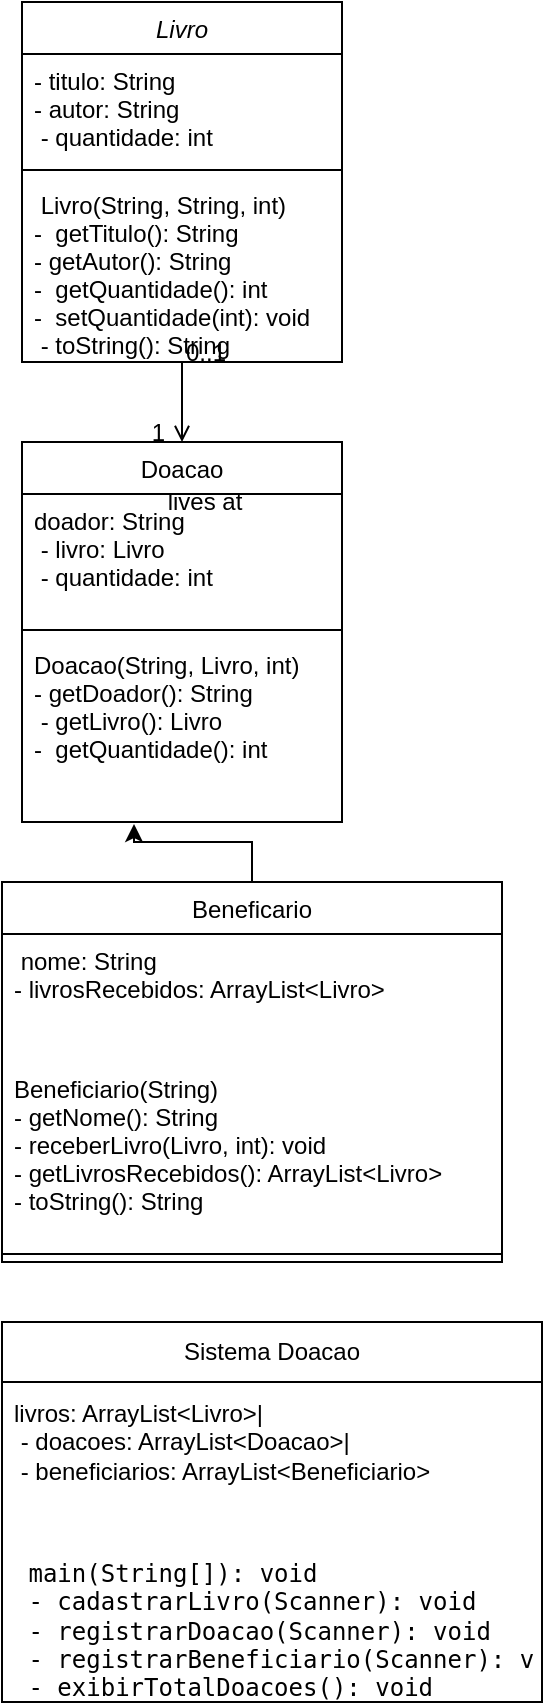 <mxfile version="24.5.5" type="github">
  <diagram id="C5RBs43oDa-KdzZeNtuy" name="Page-1">
    <mxGraphModel dx="839" dy="446" grid="1" gridSize="10" guides="1" tooltips="1" connect="1" arrows="1" fold="1" page="1" pageScale="1" pageWidth="827" pageHeight="1169" math="0" shadow="0">
      <root>
        <mxCell id="WIyWlLk6GJQsqaUBKTNV-0" />
        <mxCell id="WIyWlLk6GJQsqaUBKTNV-1" parent="WIyWlLk6GJQsqaUBKTNV-0" />
        <mxCell id="zkfFHV4jXpPFQw0GAbJ--0" value="Livro" style="swimlane;fontStyle=2;align=center;verticalAlign=top;childLayout=stackLayout;horizontal=1;startSize=26;horizontalStack=0;resizeParent=1;resizeLast=0;collapsible=1;marginBottom=0;rounded=0;shadow=0;strokeWidth=1;" parent="WIyWlLk6GJQsqaUBKTNV-1" vertex="1">
          <mxGeometry x="50" y="120" width="160" height="180" as="geometry">
            <mxRectangle x="230" y="140" width="160" height="26" as="alternateBounds" />
          </mxGeometry>
        </mxCell>
        <mxCell id="zkfFHV4jXpPFQw0GAbJ--2" value="- titulo: String&#xa;- autor: String &#xa; - quantidade: int" style="text;align=left;verticalAlign=top;spacingLeft=4;spacingRight=4;overflow=hidden;rotatable=0;points=[[0,0.5],[1,0.5]];portConstraint=eastwest;rounded=0;shadow=0;html=0;" parent="zkfFHV4jXpPFQw0GAbJ--0" vertex="1">
          <mxGeometry y="26" width="160" height="54" as="geometry" />
        </mxCell>
        <mxCell id="zkfFHV4jXpPFQw0GAbJ--4" value="" style="line;html=1;strokeWidth=1;align=left;verticalAlign=middle;spacingTop=-1;spacingLeft=3;spacingRight=3;rotatable=0;labelPosition=right;points=[];portConstraint=eastwest;" parent="zkfFHV4jXpPFQw0GAbJ--0" vertex="1">
          <mxGeometry y="80" width="160" height="8" as="geometry" />
        </mxCell>
        <mxCell id="zkfFHV4jXpPFQw0GAbJ--5" value=" Livro(String, String, int)&#xa;-  getTitulo(): String &#xa;- getAutor(): String &#xa;-  getQuantidade(): int &#xa;-  setQuantidade(int): void&#xa; - toString(): String" style="text;align=left;verticalAlign=top;spacingLeft=4;spacingRight=4;overflow=hidden;rotatable=0;points=[[0,0.5],[1,0.5]];portConstraint=eastwest;" parent="zkfFHV4jXpPFQw0GAbJ--0" vertex="1">
          <mxGeometry y="88" width="160" height="92" as="geometry" />
        </mxCell>
        <mxCell id="zkfFHV4jXpPFQw0GAbJ--6" value="Beneficario" style="swimlane;fontStyle=0;align=center;verticalAlign=top;childLayout=stackLayout;horizontal=1;startSize=26;horizontalStack=0;resizeParent=1;resizeLast=0;collapsible=1;marginBottom=0;rounded=0;shadow=0;strokeWidth=1;" parent="WIyWlLk6GJQsqaUBKTNV-1" vertex="1">
          <mxGeometry x="40" y="560" width="250" height="190" as="geometry">
            <mxRectangle x="130" y="380" width="160" height="26" as="alternateBounds" />
          </mxGeometry>
        </mxCell>
        <mxCell id="zkfFHV4jXpPFQw0GAbJ--7" value=" nome: String &#xa;- livrosRecebidos: ArrayList&lt;Livro&gt;" style="text;align=left;verticalAlign=top;spacingLeft=4;spacingRight=4;overflow=hidden;rotatable=0;points=[[0,0.5],[1,0.5]];portConstraint=eastwest;" parent="zkfFHV4jXpPFQw0GAbJ--6" vertex="1">
          <mxGeometry y="26" width="250" height="64" as="geometry" />
        </mxCell>
        <mxCell id="zkfFHV4jXpPFQw0GAbJ--11" value="Beneficiario(String) &#xa;- getNome(): String &#xa;- receberLivro(Livro, int): void &#xa;- getLivrosRecebidos(): ArrayList&lt;Livro&gt; &#xa;- toString(): String" style="text;align=left;verticalAlign=top;spacingLeft=4;spacingRight=4;overflow=hidden;rotatable=0;points=[[0,0.5],[1,0.5]];portConstraint=eastwest;" parent="zkfFHV4jXpPFQw0GAbJ--6" vertex="1">
          <mxGeometry y="90" width="250" height="92" as="geometry" />
        </mxCell>
        <mxCell id="zkfFHV4jXpPFQw0GAbJ--9" value="" style="line;html=1;strokeWidth=1;align=left;verticalAlign=middle;spacingTop=-1;spacingLeft=3;spacingRight=3;rotatable=0;labelPosition=right;points=[];portConstraint=eastwest;" parent="zkfFHV4jXpPFQw0GAbJ--6" vertex="1">
          <mxGeometry y="182" width="250" height="8" as="geometry" />
        </mxCell>
        <mxCell id="zkfFHV4jXpPFQw0GAbJ--17" value="Doacao" style="swimlane;fontStyle=0;align=center;verticalAlign=top;childLayout=stackLayout;horizontal=1;startSize=26;horizontalStack=0;resizeParent=1;resizeLast=0;collapsible=1;marginBottom=0;rounded=0;shadow=0;strokeWidth=1;" parent="WIyWlLk6GJQsqaUBKTNV-1" vertex="1">
          <mxGeometry x="50" y="340" width="160" height="190" as="geometry">
            <mxRectangle x="550" y="140" width="160" height="26" as="alternateBounds" />
          </mxGeometry>
        </mxCell>
        <mxCell id="zkfFHV4jXpPFQw0GAbJ--18" value=" doador: String&#xa; - livro: Livro &#xa; - quantidade: int" style="text;align=left;verticalAlign=top;spacingLeft=4;spacingRight=4;overflow=hidden;rotatable=0;points=[[0,0.5],[1,0.5]];portConstraint=eastwest;" parent="zkfFHV4jXpPFQw0GAbJ--17" vertex="1">
          <mxGeometry y="26" width="160" height="64" as="geometry" />
        </mxCell>
        <mxCell id="zkfFHV4jXpPFQw0GAbJ--23" value="" style="line;html=1;strokeWidth=1;align=left;verticalAlign=middle;spacingTop=-1;spacingLeft=3;spacingRight=3;rotatable=0;labelPosition=right;points=[];portConstraint=eastwest;" parent="zkfFHV4jXpPFQw0GAbJ--17" vertex="1">
          <mxGeometry y="90" width="160" height="8" as="geometry" />
        </mxCell>
        <mxCell id="zkfFHV4jXpPFQw0GAbJ--24" value="Doacao(String, Livro, int)&#xa;- getDoador(): String &#xa; - getLivro(): Livro &#xa;-  getQuantidade(): int   " style="text;align=left;verticalAlign=top;spacingLeft=4;spacingRight=4;overflow=hidden;rotatable=0;points=[[0,0.5],[1,0.5]];portConstraint=eastwest;" parent="zkfFHV4jXpPFQw0GAbJ--17" vertex="1">
          <mxGeometry y="98" width="160" height="92" as="geometry" />
        </mxCell>
        <mxCell id="zkfFHV4jXpPFQw0GAbJ--26" value="" style="endArrow=open;shadow=0;strokeWidth=1;rounded=0;curved=0;endFill=1;edgeStyle=elbowEdgeStyle;elbow=vertical;" parent="WIyWlLk6GJQsqaUBKTNV-1" source="zkfFHV4jXpPFQw0GAbJ--0" target="zkfFHV4jXpPFQw0GAbJ--17" edge="1">
          <mxGeometry x="0.5" y="41" relative="1" as="geometry">
            <mxPoint x="380" y="192" as="sourcePoint" />
            <mxPoint x="540" y="192" as="targetPoint" />
            <mxPoint x="-40" y="32" as="offset" />
          </mxGeometry>
        </mxCell>
        <mxCell id="zkfFHV4jXpPFQw0GAbJ--27" value="0..1" style="resizable=0;align=left;verticalAlign=bottom;labelBackgroundColor=none;fontSize=12;" parent="zkfFHV4jXpPFQw0GAbJ--26" connectable="0" vertex="1">
          <mxGeometry x="-1" relative="1" as="geometry">
            <mxPoint y="4" as="offset" />
          </mxGeometry>
        </mxCell>
        <mxCell id="zkfFHV4jXpPFQw0GAbJ--28" value="1" style="resizable=0;align=right;verticalAlign=bottom;labelBackgroundColor=none;fontSize=12;" parent="zkfFHV4jXpPFQw0GAbJ--26" connectable="0" vertex="1">
          <mxGeometry x="1" relative="1" as="geometry">
            <mxPoint x="-7" y="4" as="offset" />
          </mxGeometry>
        </mxCell>
        <mxCell id="zkfFHV4jXpPFQw0GAbJ--29" value="lives at" style="text;html=1;resizable=0;points=[];;align=center;verticalAlign=middle;labelBackgroundColor=none;rounded=0;shadow=0;strokeWidth=1;fontSize=12;" parent="zkfFHV4jXpPFQw0GAbJ--26" vertex="1" connectable="0">
          <mxGeometry x="0.5" y="49" relative="1" as="geometry">
            <mxPoint x="-38" y="40" as="offset" />
          </mxGeometry>
        </mxCell>
        <mxCell id="F-g1iZo4tE8lH147P08Y-6" value="Sistema Doacao" style="swimlane;fontStyle=0;childLayout=stackLayout;horizontal=1;startSize=30;horizontalStack=0;resizeParent=1;resizeParentMax=0;resizeLast=0;collapsible=1;marginBottom=0;whiteSpace=wrap;html=1;" vertex="1" parent="WIyWlLk6GJQsqaUBKTNV-1">
          <mxGeometry x="40" y="780" width="270" height="190" as="geometry" />
        </mxCell>
        <mxCell id="F-g1iZo4tE8lH147P08Y-9" value="livros: ArrayList&amp;lt;Livro&amp;gt;|&lt;br&gt;&amp;nbsp;- doacoes: ArrayList&amp;lt;Doacao&amp;gt;|&lt;br&gt;&amp;nbsp;- beneficiarios: ArrayList&amp;lt;Beneficiario&amp;gt;" style="text;strokeColor=none;fillColor=none;align=left;verticalAlign=middle;spacingLeft=4;spacingRight=4;overflow=hidden;points=[[0,0.5],[1,0.5]];portConstraint=eastwest;rotatable=0;whiteSpace=wrap;html=1;" vertex="1" parent="F-g1iZo4tE8lH147P08Y-6">
          <mxGeometry y="30" width="270" height="60" as="geometry" />
        </mxCell>
        <mxCell id="F-g1iZo4tE8lH147P08Y-7" value="&lt;div class=&quot;flex-1 overflow-hidden&quot;&gt;&lt;div class=&quot;react-scroll-to-bottom--css-uqhaa-79elbk h-full&quot;&gt;&lt;div class=&quot;react-scroll-to-bottom--css-uqhaa-1n7m0yu&quot;&gt;&lt;div class=&quot;flex flex-col text-sm md:pb-9&quot;&gt;&lt;div data-scroll-anchor=&quot;true&quot; data-testid=&quot;conversation-turn-17&quot; dir=&quot;auto&quot; class=&quot;w-full text-token-text-primary&quot;&gt;&lt;div class=&quot;py-2 juice:py-[18px] px-3 text-base md:px-4 m-auto md:px-5 lg:px-1 xl:px-5&quot;&gt;&lt;div class=&quot;mx-auto flex flex-1 gap-3 text-base juice:gap-4 juice:md:gap-5 juice:lg:gap-6 md:max-w-3xl lg:max-w-[40rem] xl:max-w-[48rem]&quot;&gt;&lt;div class=&quot;group/conversation-turn relative flex w-full min-w-0 flex-col agent-turn&quot;&gt;&lt;div class=&quot;flex-col gap-1 md:gap-3&quot;&gt;&lt;div class=&quot;flex flex-grow flex-col max-w-full&quot;&gt;&lt;div class=&quot;min-h-[20px] text-message flex flex-col items-start whitespace-pre-wrap break-words [.text-message+&amp;amp;]:mt-5 juice:w-full juice:items-end overflow-x-auto gap-2&quot; dir=&quot;auto&quot; data-message-id=&quot;5fab8c96-e63d-41dc-bcf5-cffe056aa022&quot; data-message-author-role=&quot;assistant&quot;&gt;&lt;div class=&quot;flex w-full flex-col gap-1 juice:empty:hidden juice:first:pt-[3px]&quot;&gt;&lt;div class=&quot;markdown prose w-full break-words dark:prose-invert dark&quot;&gt;&lt;pre&gt;&lt;div class=&quot;dark bg-gray-950 rounded-md border-[0.5px] border-token-border-medium&quot;&gt;&lt;div dir=&quot;ltr&quot; class=&quot;overflow-y-auto p-4&quot;&gt;&lt;br&gt; main(String[]): void   &lt;br/&gt; - cadastrarLivro(Scanner): void &lt;br/&gt; - registrarDoacao(Scanner): void&lt;br/&gt; - registrarBeneficiario(Scanner): void&lt;br/&gt; - exibirTotalDoacoes(): void &lt;br&gt;&lt;/div&gt;&lt;/div&gt;&lt;/pre&gt;&lt;/div&gt;&lt;/div&gt;&lt;/div&gt;&lt;/div&gt;&lt;/div&gt;&lt;/div&gt;&lt;/div&gt;&lt;/div&gt;&lt;/div&gt;&lt;/div&gt;&lt;/div&gt;&lt;/div&gt;&lt;/div&gt;&lt;div class=&quot;w-full md:pt-0 dark:border-white/20 md:border-transparent md:dark:border-transparent md:w-[calc(100%-.5rem)] juice:w-full&quot;&gt;&lt;div class=&quot;px-3 text-base md:px-4 m-auto md:px-5 lg:px-1 xl:px-5&quot;&gt;&lt;div class=&quot;mx-auto flex flex-1 gap-3 text-base juice:gap-4 juice:md:gap-5 juice:lg:gap-6 md:max-w-3xl lg:max-w-[40rem] xl:max-w-[48rem]&quot;&gt;&lt;div class=&quot;relative flex h-full max-w-full flex-1 flex-col&quot;&gt;&lt;div class=&quot;flex w-full items-center&quot;&gt;&lt;div class=&quot;flex w-full flex-col gap-1.5 rounded-[26px] p-1.5 transition-colors bg-[#f4f4f4] dark:bg-token-main-surface-secondary&quot;&gt;&lt;div class=&quot;flex items-end gap-1.5 md:gap-2&quot;&gt;&lt;div&gt;&lt;div class=&quot;flex flex-col&quot;&gt;&lt;button class=&quot;text-token-text-primary border border-transparent inline-flex items-center justify-center gap-1 rounded-lg text-sm dark:transparent dark:bg-transparent leading-none outline-none cursor-pointer hover:bg-token-main-surface-secondary dark:hover:bg-token-main-surface-secondary focus-visible:bg-token-main-surface-secondary radix-state-active:text-token-text-secondary radix-disabled:cursor-auto radix-disabled:bg-transparent radix-disabled:text-token-text-tertiary dark:radix-disabled:bg-transparent m-0 h-0 w-0 border-none bg-transparent p-0&quot; data-state=&quot;closed&quot; aria-expanded=&quot;false&quot; aria-haspopup=&quot;menu&quot; id=&quot;radix-:r84:&quot; type=&quot;button&quot;&gt;&lt;/button&gt;&lt;button aria-disabled=&quot;false&quot; class=&quot;flex items-center justify-center text-token-text-primary juice:h-8 juice:w-8 dark:text-white juice:rounded-full focus-visible:outline-black dark:focus-visible:outline-white juice:mb-1 juice:ml-1.5&quot;&gt;&lt;svg viewBox=&quot;0 0 24 24&quot; fill=&quot;none&quot; height=&quot;24&quot; width=&quot;24&quot; xmlns=&quot;http://www.w3.org/2000/svg&quot;&gt;&lt;path clip-rule=&quot;evenodd&quot; d=&quot;M9 7a5 5 0 0 1 10 0v8a7 7 0 1 1-14 0V9a1 1 0 0 1 2 0v6a5 5 0 0 0 10 0V7a3 3 0 1 0-6 0v8a1 1 0 1 0 2 0V9a1 1 0 1 1 2 0v6a3 3 0 1 1-6 0z&quot; fill-rule=&quot;evenodd&quot; fill=&quot;currentColor&quot;&gt;&lt;/path&gt;&lt;/svg&gt;&lt;/button&gt;&lt;div data-state=&quot;closed&quot; aria-controls=&quot;radix-:r86:&quot; aria-expanded=&quot;false&quot; aria-haspopup=&quot;dialog&quot; type=&quot;button&quot;&gt;&lt;/div&gt;&lt;/div&gt;&lt;/div&gt;&lt;div class=&quot;flex min-w-0 flex-1 flex-col&quot;&gt;&lt;/div&gt;&lt;/div&gt;&lt;/div&gt;&lt;/div&gt;&lt;/div&gt;&lt;/div&gt;&lt;/div&gt;&lt;/div&gt;" style="text;strokeColor=none;fillColor=none;align=left;verticalAlign=middle;spacingLeft=4;spacingRight=4;overflow=hidden;points=[[0,0.5],[1,0.5]];portConstraint=eastwest;rotatable=0;whiteSpace=wrap;html=1;" vertex="1" parent="F-g1iZo4tE8lH147P08Y-6">
          <mxGeometry y="90" width="270" height="100" as="geometry" />
        </mxCell>
        <mxCell id="F-g1iZo4tE8lH147P08Y-13" style="edgeStyle=orthogonalEdgeStyle;rounded=0;orthogonalLoop=1;jettySize=auto;html=1;entryX=0.35;entryY=1.011;entryDx=0;entryDy=0;entryPerimeter=0;" edge="1" parent="WIyWlLk6GJQsqaUBKTNV-1" source="zkfFHV4jXpPFQw0GAbJ--6" target="zkfFHV4jXpPFQw0GAbJ--24">
          <mxGeometry relative="1" as="geometry" />
        </mxCell>
      </root>
    </mxGraphModel>
  </diagram>
</mxfile>
